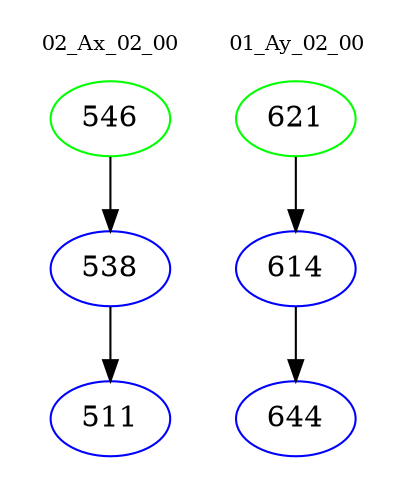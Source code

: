 digraph{
subgraph cluster_0 {
color = white
label = "02_Ax_02_00";
fontsize=10;
T0_546 [label="546", color="green"]
T0_546 -> T0_538 [color="black"]
T0_538 [label="538", color="blue"]
T0_538 -> T0_511 [color="black"]
T0_511 [label="511", color="blue"]
}
subgraph cluster_1 {
color = white
label = "01_Ay_02_00";
fontsize=10;
T1_621 [label="621", color="green"]
T1_621 -> T1_614 [color="black"]
T1_614 [label="614", color="blue"]
T1_614 -> T1_644 [color="black"]
T1_644 [label="644", color="blue"]
}
}
